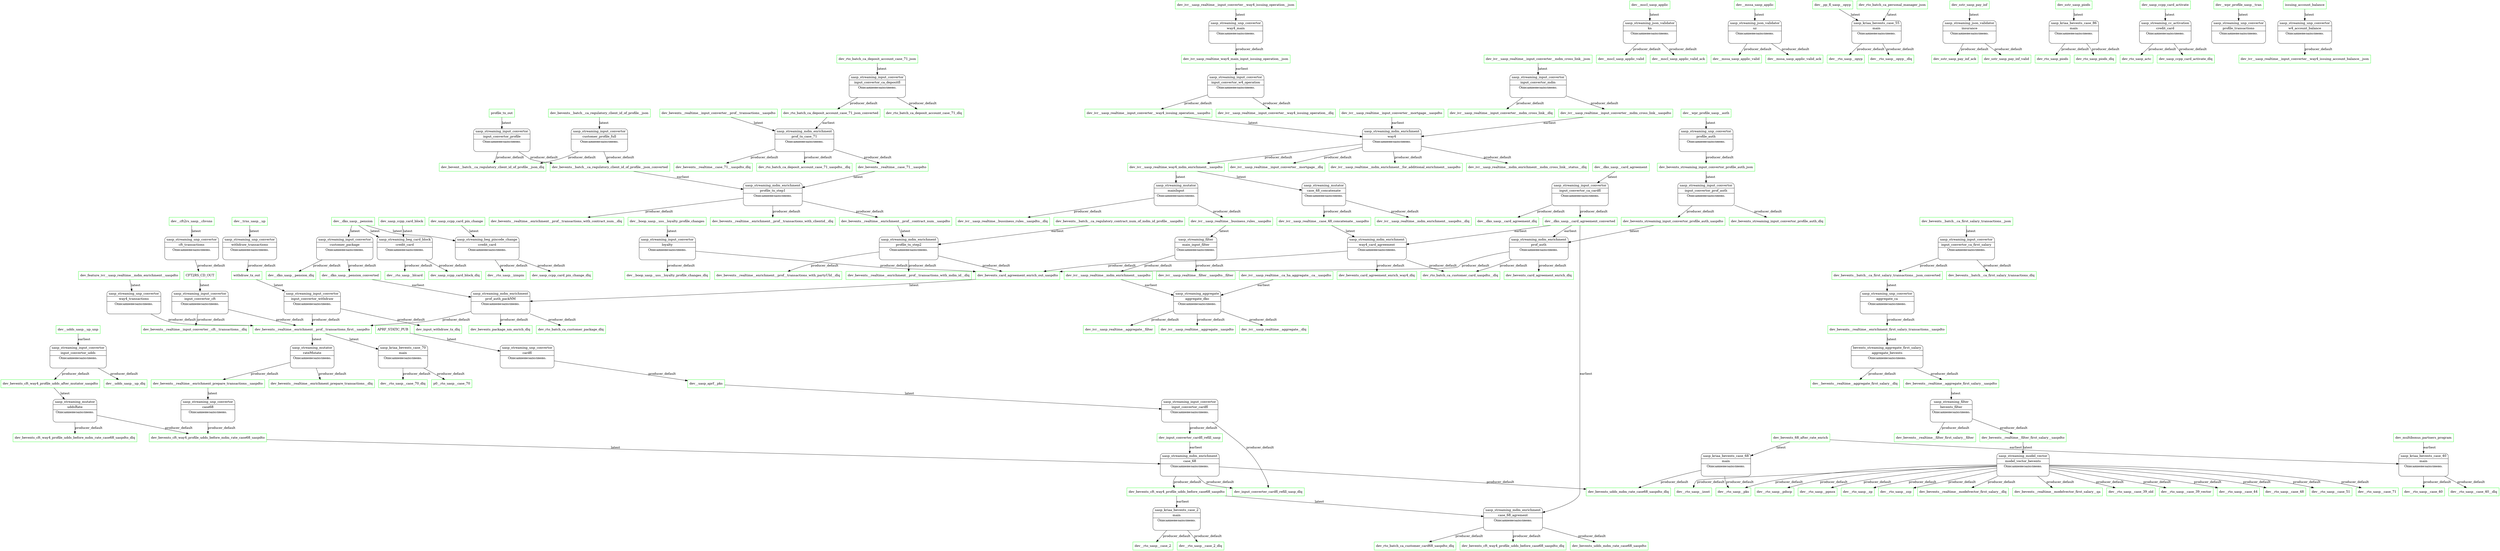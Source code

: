 @startuml
digraph dfd{
	node[shape=record]

APRF_STATIC_PUB [label="APRF_STATIC_PUB" shape=box color=Green];
uasp_streaming_unp_convertor_cardfl [label="{<f0> uasp_streaming_unp_convertor |<f1> cardfl|<f2> Описание не заполнено.\n\n\n}" shape=Mrecord];
bevents_streaming_aggregate_first_salary_aggregate_bevents [label="{<f0> bevents_streaming_aggregate_first_salary |<f1> aggregate_bevents|<f2> Описание не заполнено.\n\n\n}" shape=Mrecord];
dev__bevents__realtime__aggregate_first_salary__dlq [label="dev__bevents__realtime__aggregate_first_salary__dlq" shape=box color=Green];
dev_bevents__realtime__aggregate_first_salary__uaspdto [label="dev_bevents__realtime__aggregate_first_salary__uaspdto" shape=box color=Green];
CFT2RS_CD_OUT [label="CFT2RS_CD_OUT" shape=box color=Green];
uasp_streaming_input_convertor_input_convertor_cft [label="{<f0> uasp_streaming_input_convertor |<f1> input_convertor_cft|<f2> Описание не заполнено.\n\n\n}" shape=Mrecord];
dev_bevents_68_after_rate_enrich [label="dev_bevents_68_after_rate_enrich" shape=box color=Green];
uasp_kriaa_bevents_case_40_main [label="{<f0> uasp_kriaa_bevents_case_40 |<f1> main|<f2> Описание не заполнено.\n\n\n}" shape=Mrecord];
dev_bevents_68_after_rate_enrich [label="dev_bevents_68_after_rate_enrich" shape=box color=Green];
uasp_kriaa_bevents_case_68_main [label="{<f0> uasp_kriaa_bevents_case_68 |<f1> main|<f2> Описание не заполнено.\n\n\n}" shape=Mrecord];
dev_bevents__batch__ca_first_salary_transactions__json [label="dev_bevents__batch__ca_first_salary_transactions__json" shape=box color=Green];
uasp_streaming_input_convertor_input_convertor_ca_first_salary [label="{<f0> uasp_streaming_input_convertor |<f1> input_convertor_ca_first_salary|<f2> Описание не заполнено.\n\n\n}" shape=Mrecord];
dev_bevents__batch__ca_first_salary_transactions__json_converted [label="dev_bevents__batch__ca_first_salary_transactions__json_converted" shape=box color=Green];
uasp_streaming_unp_convertor_aggregate_ca [label="{<f0> uasp_streaming_unp_convertor |<f1> aggregate_ca|<f2> Описание не заполнено.\n\n\n}" shape=Mrecord];
dev_bevents__batch__ca_regulatory_client_id_of_profile__json [label="dev_bevents__batch__ca_regulatory_client_id_of_profile__json" shape=box color=Green];
uasp_streaming_input_convertor_customer_profile_full [label="{<f0> uasp_streaming_input_convertor |<f1> customer_profile_full|<f2> Описание не заполнено.\n\n\n}" shape=Mrecord];
dev_bevents__batch__ca_regulatory_client_id_of_profile__json_converted [label="dev_bevents__batch__ca_regulatory_client_id_of_profile__json_converted" shape=box color=Green];
uasp_streaming_mdm_enrichment_profile_tx_step1 [label="{<f0> uasp_streaming_mdm_enrichment |<f1> profile_tx_step1|<f2> Описание не заполнено.\n\n\n}" shape=Mrecord];
dev_bevents__batch__ca_regulatory_contract_num_of_mdm_id_profile__uaspdto [label="dev_bevents__batch__ca_regulatory_contract_num_of_mdm_id_profile__uaspdto" shape=box color=Green];
uasp_streaming_mdm_enrichment_profile_tx_step2 [label="{<f0> uasp_streaming_mdm_enrichment |<f1> profile_tx_step2|<f2> Описание не заполнено.\n\n\n}" shape=Mrecord];
dev_bevents_card_agreement_enrich_out_uaspdto [label="dev_bevents_card_agreement_enrich_out_uaspdto" shape=box color=Green];
uasp_streaming_mdm_enrichment_prof_auth_packNM [label="{<f0> uasp_streaming_mdm_enrichment |<f1> prof_auth_packNM|<f2> Описание не заполнено.\n\n\n}" shape=Mrecord];
dev_bevents_cft_way4_profile_udds_after_mutator_uaspdto [label="dev_bevents_cft_way4_profile_udds_after_mutator_uaspdto" shape=box color=Green];
uasp_streaming_mutator_uddsRate [label="{<f0> uasp_streaming_mutator |<f1> uddsRate|<f2> Описание не заполнено.\n\n\n}" shape=Mrecord];
dev_bevents_cft_way4_profile_udds_before_case68_uaspdto [label="dev_bevents_cft_way4_profile_udds_before_case68_uaspdto" shape=box color=Green];
uasp_kriaa_bevents_case_2_main [label="{<f0> uasp_kriaa_bevents_case_2 |<f1> main|<f2> Описание не заполнено.\n\n\n}" shape=Mrecord];
dev_bevents_cft_way4_profile_udds_before_case68_uaspdto [label="dev_bevents_cft_way4_profile_udds_before_case68_uaspdto" shape=box color=Green];
uasp_streaming_mdm_enrichment_case_68_agrement [label="{<f0> uasp_streaming_mdm_enrichment |<f1> case_68_agrement|<f2> Описание не заполнено.\n\n\n}" shape=Mrecord];
dev_bevents_cft_way4_profile_udds_before_mdm_rate_case68_uaspdto [label="dev_bevents_cft_way4_profile_udds_before_mdm_rate_case68_uaspdto" shape=box color=Green];
uasp_streaming_mdm_enrichment_case_68 [label="{<f0> uasp_streaming_mdm_enrichment |<f1> case_68|<f2> Описание не заполнено.\n\n\n}" shape=Mrecord];
dev_bevents__realtime__aggregate_first_salary__uaspdto [label="dev_bevents__realtime__aggregate_first_salary__uaspdto" shape=box color=Green];
uasp_streaming_filter_bevents_filter [label="{<f0> uasp_streaming_filter |<f1> bevents_filter|<f2> Описание не заполнено.\n\n\n}" shape=Mrecord];
dev_bevents__realtime__case_71__uaspdto [label="dev_bevents__realtime__case_71__uaspdto" shape=box color=Green];
dev_bevents__realtime__enrichment_first_salary_transactions__uaspdto [label="dev_bevents__realtime__enrichment_first_salary_transactions__uaspdto" shape=box color=Green];
dev_bevents__realtime__enrichment_prepare_transactions__uaspdto [label="dev_bevents__realtime__enrichment_prepare_transactions__uaspdto" shape=box color=Green];
uasp_streaming_unp_convertor_case68 [label="{<f0> uasp_streaming_unp_convertor |<f1> case68|<f2> Описание не заполнено.\n\n\n}" shape=Mrecord];
dev_bevents__realtime__enrichment__prof__contract_num__uaspdto [label="dev_bevents__realtime__enrichment__prof__contract_num__uaspdto" shape=box color=Green];
dev_bevents__realtime__enrichment__prof__transactions_first__uaspdto [label="dev_bevents__realtime__enrichment__prof__transactions_first__uaspdto" shape=box color=Green];
uasp_kriaa_bevents_case_70_main [label="{<f0> uasp_kriaa_bevents_case_70 |<f1> main|<f2> Описание не заполнено.\n\n\n}" shape=Mrecord];
uasp_streaming_mutator_rateMutate [label="{<f0> uasp_streaming_mutator |<f1> rateMutate|<f2> Описание не заполнено.\n\n\n}" shape=Mrecord];
dev_bevents__realtime__filter_first_salary__uaspdto [label="dev_bevents__realtime__filter_first_salary__uaspdto" shape=box color=Green];
uasp_streaming_model_vector_model_vector_bevents [label="{<f0> uasp_streaming_model_vector |<f1> model_vector_bevents|<f2> Описание не заполнено.\n\n\n}" shape=Mrecord];
dev_bevents__realtime__input_converter__prof__transactions__uaspdto [label="dev_bevents__realtime__input_converter__prof__transactions__uaspdto" shape=box color=Green];
uasp_streaming_mdm_enrichment_prof_tx_case_71 [label="{<f0> uasp_streaming_mdm_enrichment |<f1> prof_tx_case_71|<f2> Описание не заполнено.\n\n\n}" shape=Mrecord];
dev_bevents_streaming_input_convertor_profile_auth_json [label="dev_bevents_streaming_input_convertor_profile_auth_json" shape=box color=Green];
uasp_streaming_input_convertor_input_convertor_prof_auth [label="{<f0> uasp_streaming_input_convertor |<f1> input_convertor_prof_auth|<f2> Описание не заполнено.\n\n\n}" shape=Mrecord];
dev_bevents_streaming_input_convertor_profile_auth_uaspdto [label="dev_bevents_streaming_input_convertor_profile_auth_uaspdto" shape=box color=Green];
uasp_streaming_mdm_enrichment_prof_auth [label="{<f0> uasp_streaming_mdm_enrichment |<f1> prof_auth|<f2> Описание не заполнено.\n\n\n}" shape=Mrecord];
dev__boop_uasp__uss__loyalty_profile_changes [label="dev__boop_uasp__uss__loyalty_profile_changes" shape=box color=Green];
uasp_streaming_input_convertor_loyalty [label="{<f0> uasp_streaming_input_convertor |<f1> loyalty|<f2> Описание не заполнено.\n\n\n}" shape=Mrecord];
dev__cft2rs_uasp__chvsns [label="dev__cft2rs_uasp__chvsns" shape=box color=Green];
uasp_streaming_unp_convertor_cft_transactions [label="{<f0> uasp_streaming_unp_convertor |<f1> cft_transactions|<f2> Описание не заполнено.\n\n\n}" shape=Mrecord];
dev__dko_uasp__card_agreement [label="dev__dko_uasp__card_agreement" shape=box color=Green];
uasp_streaming_input_convertor_input_convertor_ca_cardfl [label="{<f0> uasp_streaming_input_convertor |<f1> input_convertor_ca_cardfl|<f2> Описание не заполнено.\n\n\n}" shape=Mrecord];
dev__dko_uasp__card_agreement_converted [label="dev__dko_uasp__card_agreement_converted" shape=box color=Green];
uasp_streaming_mdm_enrichment_way4_card_agreement [label="{<f0> uasp_streaming_mdm_enrichment |<f1> way4_card_agreement|<f2> Описание не заполнено.\n\n\n}" shape=Mrecord];
dev__dko_uasp__pension [label="dev__dko_uasp__pension" shape=box color=Green];
uasp_streaming_beg_card_block_credit_card [label="{<f0> uasp_streaming_beg_card_block |<f1> credit_card|<f2> Описание не заполнено.\n\n\n}" shape=Mrecord];
uasp_streaming_beg_pincode_change_credit_card [label="{<f0> uasp_streaming_beg_pincode_change |<f1> credit_card|<f2> Описание не заполнено.\n\n\n}" shape=Mrecord];
uasp_streaming_input_convertor_customer_package [label="{<f0> uasp_streaming_input_convertor |<f1> customer_package|<f2> Описание не заполнено.\n\n\n}" shape=Mrecord];
dev__dko_uasp__pension_converted [label="dev__dko_uasp__pension_converted" shape=box color=Green];
dev_feature_ivr__uasp_realtime__mdm_enrichment__uaspdto [label="dev_feature_ivr__uasp_realtime__mdm_enrichment__uaspdto" shape=box color=Green];
uasp_streaming_unp_convertor_way4_transactions [label="{<f0> uasp_streaming_unp_convertor |<f1> way4_transactions|<f2> Описание не заполнено.\n\n\n}" shape=Mrecord];
dev_input_converter_cardfl_refill_uasp [label="dev_input_converter_cardfl_refill_uasp" shape=box color=Green];
dev_ivr__uasp_realtime__business_rules__uaspdto [label="dev_ivr__uasp_realtime__business_rules__uaspdto" shape=box color=Green];
uasp_streaming_filter_main_input_filter [label="{<f0> uasp_streaming_filter |<f1> main_input_filter|<f2> Описание не заполнено.\n\n\n}" shape=Mrecord];
dev_ivr__uasp_realtime__ca_ha_aggregate__ca__uaspdto [label="dev_ivr__uasp_realtime__ca_ha_aggregate__ca__uaspdto" shape=box color=Green];
uasp_streaming_aggregate_aggregate_dko [label="{<f0> uasp_streaming_aggregate |<f1> aggregate_dko|<f2> Описание не заполнено.\n\n\n}" shape=Mrecord];
dev_ivr__uasp_realtime__case_48_concatenate__uaspdto [label="dev_ivr__uasp_realtime__case_48_concatenate__uaspdto" shape=box color=Green];
dev_ivr__uasp_realtime__input_converter__mdm_cross_link__json [label="dev_ivr__uasp_realtime__input_converter__mdm_cross_link__json" shape=box color=Green];
uasp_streaming_input_convertor_input_convertor_mdm [label="{<f0> uasp_streaming_input_convertor |<f1> input_convertor_mdm|<f2> Описание не заполнено.\n\n\n}" shape=Mrecord];
dev_ivr__uasp_realtime__input_converter__mdm_cross_link__uaspdto [label="dev_ivr__uasp_realtime__input_converter__mdm_cross_link__uaspdto" shape=box color=Green];
uasp_streaming_mdm_enrichment_way4 [label="{<f0> uasp_streaming_mdm_enrichment |<f1> way4|<f2> Описание не заполнено.\n\n\n}" shape=Mrecord];
dev_ivr__uasp_realtime__input_converter__mortgage__uaspdto [label="dev_ivr__uasp_realtime__input_converter__mortgage__uaspdto" shape=box color=Green];
dev_ivr__uasp_realtime__input_converter__way4_issuing_operation__json [label="dev_ivr__uasp_realtime__input_converter__way4_issuing_operation__json" shape=box color=Green];
uasp_streaming_unp_convertor_way4_main [label="{<f0> uasp_streaming_unp_convertor |<f1> way4_main|<f2> Описание не заполнено.\n\n\n}" shape=Mrecord];
dev_ivr__uasp_realtime__input_converter__way4_issuing_operation__uaspdto [label="dev_ivr__uasp_realtime__input_converter__way4_issuing_operation__uaspdto" shape=box color=Green];
dev_ivr__uasp_realtime__mdm_enrichment__uaspdto [label="dev_ivr__uasp_realtime__mdm_enrichment__uaspdto" shape=box color=Green];
dev_ivr_uasp_realtime_way4_main_input_issuing_operation__json [label="dev_ivr_uasp_realtime_way4_main_input_issuing_operation__json" shape=box color=Green];
uasp_streaming_input_convertor_input_convertor_w4_operation [label="{<f0> uasp_streaming_input_convertor |<f1> input_convertor_w4_operation|<f2> Описание не заполнено.\n\n\n}" shape=Mrecord];
dev_ivr__uasp_realtime_way4_mdm_enrichment__uaspdto [label="dev_ivr__uasp_realtime_way4_mdm_enrichment__uaspdto" shape=box color=Green];
uasp_streaming_mutator_case_48_concatenate [label="{<f0> uasp_streaming_mutator |<f1> case_48_concatenate|<f2> Описание не заполнено.\n\n\n}" shape=Mrecord];
uasp_streaming_mutator_mainInput [label="{<f0> uasp_streaming_mutator |<f1> mainInput|<f2> Описание не заполнено.\n\n\n}" shape=Mrecord];
dev__mscl_uasp_applic [label="dev__mscl_uasp_applic" shape=box color=Green];
uasp_streaming_json_validator_kn [label="{<f0> uasp_streaming_json_validator |<f1> kn|<f2> Описание не заполнено.\n\n\n}" shape=Mrecord];
dev__mssa_uasp_applic [label="dev__mssa_uasp_applic" shape=box color=Green];
uasp_streaming_json_validator_uz [label="{<f0> uasp_streaming_json_validator |<f1> uz|<f2> Описание не заполнено.\n\n\n}" shape=Mrecord];
dev_multibonus_partners_program [label="dev_multibonus_partners_program" shape=box color=Green];
dev__pp_fl_uasp__opyp [label="dev__pp_fl_uasp__opyp" shape=box color=Green];
uasp_kriaa_bevents_case_55_main [label="{<f0> uasp_kriaa_bevents_case_55 |<f1> main|<f2> Описание не заполнено.\n\n\n}" shape=Mrecord];
dev_rto_batch_ca_deposit_account_case_71_json [label="dev_rto_batch_ca_deposit_account_case_71_json" shape=box color=Green];
uasp_streaming_input_convertor_input_convertor_ca_depositfl [label="{<f0> uasp_streaming_input_convertor |<f1> input_convertor_ca_depositfl|<f2> Описание не заполнено.\n\n\n}" shape=Mrecord];
dev_rto_batch_ca_deposit_account_case_71_json_converted [label="dev_rto_batch_ca_deposit_account_case_71_json_converted" shape=box color=Green];
dev_rto_batch_ca_personal_manager_json [label="dev_rto_batch_ca_personal_manager_json" shape=box color=Green];
dev_sstr_uasp_pay_inf [label="dev_sstr_uasp_pay_inf" shape=box color=Green];
uasp_streaming_json_validator_insurance [label="{<f0> uasp_streaming_json_validator |<f1> insurance|<f2> Описание не заполнено.\n\n\n}" shape=Mrecord];
dev_sstr_uasp_piods [label="dev_sstr_uasp_piods" shape=box color=Green];
uasp_kriaa_bevents_case_86_main [label="{<f0> uasp_kriaa_bevents_case_86 |<f1> main|<f2> Описание не заполнено.\n\n\n}" shape=Mrecord];
dev__trns_uasp__up [label="dev__trns_uasp__up" shape=box color=Green];
uasp_streaming_unp_convertor_withdraw_transactions [label="{<f0> uasp_streaming_unp_convertor |<f1> withdraw_transactions|<f2> Описание не заполнено.\n\n\n}" shape=Mrecord];
dev__uasp_aprf__pks [label="dev__uasp_aprf__pks" shape=box color=Green];
uasp_streaming_input_convertor_input_convertor_cardfl [label="{<f0> uasp_streaming_input_convertor |<f1> input_convertor_cardfl|<f2> Описание не заполнено.\n\n\n}" shape=Mrecord];
dev_uasp_ccpp_card_activate [label="dev_uasp_ccpp_card_activate" shape=box color=Green];
uasp_streaming_cc_activation_credit_card [label="{<f0> uasp_streaming_cc_activation |<f1> credit_card|<f2> Описание не заполнено.\n\n\n}" shape=Mrecord];
dev_uasp_ccpp_card_block [label="dev_uasp_ccpp_card_block" shape=box color=Green];
dev_uasp_ccpp_card_pin_change [label="dev_uasp_ccpp_card_pin_change" shape=box color=Green];
dev__udds_uasp__up_unp [label="dev__udds_uasp__up_unp" shape=box color=Green];
uasp_streaming_input_convertor_input_convertor_udds [label="{<f0> uasp_streaming_input_convertor |<f1> input_convertor_udds|<f2> Описание не заполнено.\n\n\n}" shape=Mrecord];
dev__wpr_profile_uasp__auth [label="dev__wpr_profile_uasp__auth" shape=box color=Green];
uasp_streaming_unp_convertor_profile_auth [label="{<f0> uasp_streaming_unp_convertor |<f1> profile_auth|<f2> Описание не заполнено.\n\n\n}" shape=Mrecord];
dev__wpr_profile_uasp__tran [label="dev__wpr_profile_uasp__tran" shape=box color=Green];
uasp_streaming_unp_convertor_profile_transactions [label="{<f0> uasp_streaming_unp_convertor |<f1> profile_transactions|<f2> Описание не заполнено.\n\n\n}" shape=Mrecord];
issuing_account_balance [label="issuing_account_balance" shape=box color=Green];
uasp_streaming_unp_convertor_w4_account_balance [label="{<f0> uasp_streaming_unp_convertor |<f1> w4_account_balance|<f2> Описание не заполнено.\n\n\n}" shape=Mrecord];
profile_tx_out [label="profile_tx_out" shape=box color=Green];
uasp_streaming_input_convertor_input_convertor_profile [label="{<f0> uasp_streaming_input_convertor |<f1> input_convertor_profile|<f2> Описание не заполнено.\n\n\n}" shape=Mrecord];
dev__rto_uasp__case_2 [label="dev__rto_uasp__case_2" shape=box color=Green];
dev__rto_uasp__case_2_dlq [label="dev__rto_uasp__case_2_dlq" shape=box color=Green];
dev__rto_uasp__case_40 [label="dev__rto_uasp__case_40" shape=box color=Green];
dev__rto_uasp__case_40__dlq [label="dev__rto_uasp__case_40__dlq" shape=box color=Green];
dev__rto_uasp__opyp [label="dev__rto_uasp__opyp" shape=box color=Green];
dev__rto_uasp__opyp__dlq [label="dev__rto_uasp__opyp__dlq" shape=box color=Green];
dev_bevents_udds_mdm_rate_case68_uaspdto_dlq [label="dev_bevents_udds_mdm_rate_case68_uaspdto_dlq" shape=box color=Green];
dev__rto_uasp__pks [label="dev__rto_uasp__pks" shape=box color=Green];
dev__rto_uasp__case_70_dlq [label="dev__rto_uasp__case_70_dlq" shape=box color=Green];
p0__rto_uasp__case_70 [label="p0__rto_uasp__case_70" shape=box color=Green];
dev_rto_uasp_piods [label="dev_rto_uasp_piods" shape=box color=Green];
dev_rto_uasp_piods_dlq [label="dev_rto_uasp_piods_dlq" shape=box color=Green];
dev_ivr__uasp_realtime__aggregate__dlq [label="dev_ivr__uasp_realtime__aggregate__dlq" shape=box color=Green];
dev_ivr__uasp_realtime__aggregate__filter [label="dev_ivr__uasp_realtime__aggregate__filter" shape=box color=Green];
dev_ivr__uasp_realtime__aggregate__uaspdto [label="dev_ivr__uasp_realtime__aggregate__uaspdto" shape=box color=Green];
dev__rto_uasp__blcard [label="dev__rto_uasp__blcard" shape=box color=Green];
dev_uasp_ccpp_card_block_dlq [label="dev_uasp_ccpp_card_block_dlq" shape=box color=Green];
dev__rto_uasp__izmpin [label="dev__rto_uasp__izmpin" shape=box color=Green];
dev_uasp_ccpp_card_pin_change_dlq [label="dev_uasp_ccpp_card_pin_change_dlq" shape=box color=Green];
dev_rto_uasp_actc [label="dev_rto_uasp_actc" shape=box color=Green];
dev_uasp_ccpp_card_activate_dlq [label="dev_uasp_ccpp_card_activate_dlq" shape=box color=Green];
dev_bevents__realtime__filter_first_salary__filter [label="dev_bevents__realtime__filter_first_salary__filter" shape=box color=Green];
dev_bevents__realtime__filter_first_salary__uaspdto [label="dev_bevents__realtime__filter_first_salary__uaspdto" shape=box color=Green];
dev_ivr__uasp_realtime__filter__uaspdto__filter [label="dev_ivr__uasp_realtime__filter__uaspdto__filter" shape=box color=Green];
dev_ivr__uasp_realtime__mdm_enrichment__uaspdto [label="dev_ivr__uasp_realtime__mdm_enrichment__uaspdto" shape=box color=Green];
dev__dko_uasp__pension_converted [label="dev__dko_uasp__pension_converted" shape=box color=Green];
dev__dko_uasp__pension_dlq [label="dev__dko_uasp__pension_dlq" shape=box color=Green];
dev_bevent__batch__ca_regulatory_client_id_of_profile__json_dlq [label="dev_bevent__batch__ca_regulatory_client_id_of_profile__json_dlq" shape=box color=Green];
dev_bevents__batch__ca_regulatory_client_id_of_profile__json_converted [label="dev_bevents__batch__ca_regulatory_client_id_of_profile__json_converted" shape=box color=Green];
dev__dko_uasp__card_agreement_converted [label="dev__dko_uasp__card_agreement_converted" shape=box color=Green];
dev__dko_uasp__card_agreement_dlq [label="dev__dko_uasp__card_agreement_dlq" shape=box color=Green];
dev_rto_batch_ca_deposit_account_case_71_dlq [label="dev_rto_batch_ca_deposit_account_case_71_dlq" shape=box color=Green];
dev_rto_batch_ca_deposit_account_case_71_json_converted [label="dev_rto_batch_ca_deposit_account_case_71_json_converted" shape=box color=Green];
dev_bevents__batch__ca_first_salary_transactions_dlq [label="dev_bevents__batch__ca_first_salary_transactions_dlq" shape=box color=Green];
dev_bevents__batch__ca_first_salary_transactions__json_converted [label="dev_bevents__batch__ca_first_salary_transactions__json_converted" shape=box color=Green];
dev_input_converter_cardfl_refill_uasp [label="dev_input_converter_cardfl_refill_uasp" shape=box color=Green];
dev_input_converter_cardfl_refill_uasp_dlq [label="dev_input_converter_cardfl_refill_uasp_dlq" shape=box color=Green];
dev_bevents__realtime__enrichment__prof__transactions_first__uaspdto [label="dev_bevents__realtime__enrichment__prof__transactions_first__uaspdto" shape=box color=Green];
dev_bevents__realtime__input_converter__cft__transactions__dlq [label="dev_bevents__realtime__input_converter__cft__transactions__dlq" shape=box color=Green];
dev_ivr__uasp_realtime__input_converter__mdm_cross_link__dlq [label="dev_ivr__uasp_realtime__input_converter__mdm_cross_link__dlq" shape=box color=Green];
dev_ivr__uasp_realtime__input_converter__mdm_cross_link__uaspdto [label="dev_ivr__uasp_realtime__input_converter__mdm_cross_link__uaspdto" shape=box color=Green];
dev_bevents_streaming_input_convertor_profile_auth_dlq [label="dev_bevents_streaming_input_convertor_profile_auth_dlq" shape=box color=Green];
dev_bevents_streaming_input_convertor_profile_auth_uaspdto [label="dev_bevents_streaming_input_convertor_profile_auth_uaspdto" shape=box color=Green];
dev_bevents_cft_way4_profile_udds_after_mutator_uaspdto [label="dev_bevents_cft_way4_profile_udds_after_mutator_uaspdto" shape=box color=Green];
dev__udds_uasp__up_dlq [label="dev__udds_uasp__up_dlq" shape=box color=Green];
dev_ivr__uasp_realtime__input_converter__way4_issuing_operation__dlq [label="dev_ivr__uasp_realtime__input_converter__way4_issuing_operation__dlq" shape=box color=Green];
dev_ivr__uasp_realtime__input_converter__way4_issuing_operation__uaspdto [label="dev_ivr__uasp_realtime__input_converter__way4_issuing_operation__uaspdto" shape=box color=Green];
uasp_streaming_input_convertor_input_convertor_withdraw [label="{<f0> uasp_streaming_input_convertor |<f1> input_convertor_withdraw|<f2> Описание не заполнено.\n\n\n}" shape=Mrecord];
dev_input_withdraw_tx_dlq [label="dev_input_withdraw_tx_dlq" shape=box color=Green];
dev_bevents_card_agreement_enrich_out_uaspdto [label="dev_bevents_card_agreement_enrich_out_uaspdto" shape=box color=Green];
dev__boop_uasp__uss__loyalty_profile_changes_dlq [label="dev__boop_uasp__uss__loyalty_profile_changes_dlq" shape=box color=Green];
dev_sstr_uasp_pay_inf_ack [label="dev_sstr_uasp_pay_inf_ack" shape=box color=Green];
dev_sstr_uasp_pay_inf_valid [label="dev_sstr_uasp_pay_inf_valid" shape=box color=Green];
dev__mscl_uasp_applic_valid [label="dev__mscl_uasp_applic_valid" shape=box color=Green];
dev__mscl_uasp_applic_valid_ack [label="dev__mscl_uasp_applic_valid_ack" shape=box color=Green];
dev__mssa_uasp_applic_valid [label="dev__mssa_uasp_applic_valid" shape=box color=Green];
dev__mssa_uasp_applic_valid_ack [label="dev__mssa_uasp_applic_valid_ack" shape=box color=Green];
dev_bevents_cft_way4_profile_udds_before_case68_uaspdto [label="dev_bevents_cft_way4_profile_udds_before_case68_uaspdto" shape=box color=Green];
dev_bevents_cft_way4_profile_udds_before_case68_uaspdto_dlq [label="dev_bevents_cft_way4_profile_udds_before_case68_uaspdto_dlq" shape=box color=Green];
dev_bevents_udds_mdm_rate_case68_uaspdto [label="dev_bevents_udds_mdm_rate_case68_uaspdto" shape=box color=Green];
dev_rto_batch_ca_customer_card68_uaspdto_dlq [label="dev_rto_batch_ca_customer_card68_uaspdto_dlq" shape=box color=Green];
dev_bevents_card_agreement_enrich_dlq [label="dev_bevents_card_agreement_enrich_dlq" shape=box color=Green];
dev_rto_batch_ca_customer_card_uaspdto__dlq [label="dev_rto_batch_ca_customer_card_uaspdto__dlq" shape=box color=Green];
dev_bevents_package_nm_enrich_dlq [label="dev_bevents_package_nm_enrich_dlq" shape=box color=Green];
dev_rto_batch_ca_customer_package_dlq [label="dev_rto_batch_ca_customer_package_dlq" shape=box color=Green];
dev_bevents__realtime__enrichment__prof__contract_num__uaspdto [label="dev_bevents__realtime__enrichment__prof__contract_num__uaspdto" shape=box color=Green];
dev_bevents__realtime__enrichment__prof__transactions_with_clientid__dlq [label="dev_bevents__realtime__enrichment__prof__transactions_with_clientid__dlq" shape=box color=Green];
dev_bevents__realtime__enrichment__prof__transactions_with_contract_num__dlq [label="dev_bevents__realtime__enrichment__prof__transactions_with_contract_num__dlq" shape=box color=Green];
dev_bevents__realtime__enrichment__prof__transactions_with_mdm_id__dlq [label="dev_bevents__realtime__enrichment__prof__transactions_with_mdm_id__dlq" shape=box color=Green];
dev_bevents__realtime__enrichment__prof__transactions_with_partyUId__dlq [label="dev_bevents__realtime__enrichment__prof__transactions_with_partyUId__dlq" shape=box color=Green];
dev_bevents__realtime__case_71__uaspdto [label="dev_bevents__realtime__case_71__uaspdto" shape=box color=Green];
dev_bevents__realtime__case_71__uaspdto_dlq [label="dev_bevents__realtime__case_71__uaspdto_dlq" shape=box color=Green];
dev_rto_batch_ca_deposit_account_case_71_uaspdto__dlq [label="dev_rto_batch_ca_deposit_account_case_71_uaspdto__dlq" shape=box color=Green];
dev_ivr__uasp_realtime__input_converter__mortgage__dlq [label="dev_ivr__uasp_realtime__input_converter__mortgage__dlq" shape=box color=Green];
dev_ivr__uasp_realtime__mdm_enrichment__for_additional_enrichment__uaspdto [label="dev_ivr__uasp_realtime__mdm_enrichment__for_additional_enrichment__uaspdto" shape=box color=Green];
dev_ivr__uasp_realtime__mdm_enrichment__mdm_cross_link__status__dlq [label="dev_ivr__uasp_realtime__mdm_enrichment__mdm_cross_link__status__dlq" shape=box color=Green];
dev_ivr__uasp_realtime_way4_mdm_enrichment__uaspdto [label="dev_ivr__uasp_realtime_way4_mdm_enrichment__uaspdto" shape=box color=Green];
dev_bevents_card_agreement_enrich_way4_dlq [label="dev_bevents_card_agreement_enrich_way4_dlq" shape=box color=Green];
dev_bevents__realtime__modelvector_first_salary__dlq [label="dev_bevents__realtime__modelvector_first_salary__dlq" shape=box color=Green];
dev_bevents__realtime__modelvector_first_salary__qa [label="dev_bevents__realtime__modelvector_first_salary__qa" shape=box color=Green];
dev__rto_uasp__case_39_old [label="dev__rto_uasp__case_39_old" shape=box color=Green];
dev__rto_uasp__case_39_vector [label="dev__rto_uasp__case_39_vector" shape=box color=Green];
dev__rto_uasp__case_44 [label="dev__rto_uasp__case_44" shape=box color=Green];
dev__rto_uasp__case_48 [label="dev__rto_uasp__case_48" shape=box color=Green];
dev__rto_uasp__case_51 [label="dev__rto_uasp__case_51" shape=box color=Green];
dev__rto_uasp__case_71 [label="dev__rto_uasp__case_71" shape=box color=Green];
dev__rto_uasp__izost [label="dev__rto_uasp__izost" shape=box color=Green];
dev__rto_uasp__pdscp [label="dev__rto_uasp__pdscp" shape=box color=Green];
dev__rto_uasp__ppnsx [label="dev__rto_uasp__ppnsx" shape=box color=Green];
dev__rto_uasp__zp [label="dev__rto_uasp__zp" shape=box color=Green];
dev__rto_uasp__zzp [label="dev__rto_uasp__zzp" shape=box color=Green];
dev_ivr__uasp_realtime__case_48_concatenate__uaspdto [label="dev_ivr__uasp_realtime__case_48_concatenate__uaspdto" shape=box color=Green];
dev_ivr__uasp_realtime__mdm_enrichment__uaspdto__dlq [label="dev_ivr__uasp_realtime__mdm_enrichment__uaspdto__dlq" shape=box color=Green];
dev_ivr__uasp_realtime__business_rules__uaspdto [label="dev_ivr__uasp_realtime__business_rules__uaspdto" shape=box color=Green];
dev_ivr__uasp_realtime__bussiness_rules__uaspdto__dlq [label="dev_ivr__uasp_realtime__bussiness_rules__uaspdto__dlq" shape=box color=Green];
dev_bevents__realtime__enrichment_prepare_transactions__dlq [label="dev_bevents__realtime__enrichment_prepare_transactions__dlq" shape=box color=Green];
dev_bevents__realtime__enrichment_prepare_transactions__uaspdto [label="dev_bevents__realtime__enrichment_prepare_transactions__uaspdto" shape=box color=Green];
dev_bevents_cft_way4_profile_udds_before_mdm_rate_case68_uaspdto [label="dev_bevents_cft_way4_profile_udds_before_mdm_rate_case68_uaspdto" shape=box color=Green];
dev_bevents_cft_way4_profile_udds_before_mdm_rate_case68_uaspdto_dlq [label="dev_bevents_cft_way4_profile_udds_before_mdm_rate_case68_uaspdto_dlq" shape=box color=Green];
dev_bevents__realtime__enrichment_first_salary_transactions__uaspdto [label="dev_bevents__realtime__enrichment_first_salary_transactions__uaspdto" shape=box color=Green];
dev__uasp_aprf__pks [label="dev__uasp_aprf__pks" shape=box color=Green];
CFT2RS_CD_OUT [label="CFT2RS_CD_OUT" shape=box color=Green];
dev_bevents_streaming_input_convertor_profile_auth_json [label="dev_bevents_streaming_input_convertor_profile_auth_json" shape=box color=Green];
dev_ivr__uasp_realtime__input_converter__way4_issuing_account_balance__json [label="dev_ivr__uasp_realtime__input_converter__way4_issuing_account_balance__json" shape=box color=Green];
dev_ivr_uasp_realtime_way4_main_input_issuing_operation__json [label="dev_ivr_uasp_realtime_way4_main_input_issuing_operation__json" shape=box color=Green];
withdraw_tx_out [label="withdraw_tx_out" shape=box color=Green];
withdraw_tx_out [label="withdraw_tx_out" shape=box color=Green];
APRF_STATIC_PUB -> uasp_streaming_unp_convertor_cardfl[label="latest"]
bevents_streaming_aggregate_first_salary_aggregate_bevents -> dev__bevents__realtime__aggregate_first_salary__dlq[label="producer_default"]
bevents_streaming_aggregate_first_salary_aggregate_bevents -> dev_bevents__realtime__aggregate_first_salary__uaspdto[label="producer_default"]
CFT2RS_CD_OUT -> uasp_streaming_input_convertor_input_convertor_cft[label="latest"]
dev_bevents_68_after_rate_enrich -> uasp_kriaa_bevents_case_40_main[label="earliest"]
dev_bevents_68_after_rate_enrich -> uasp_kriaa_bevents_case_68_main[label="latest"]
dev_bevents__batch__ca_first_salary_transactions__json -> uasp_streaming_input_convertor_input_convertor_ca_first_salary[label="latest"]
dev_bevents__batch__ca_first_salary_transactions__json_converted -> uasp_streaming_unp_convertor_aggregate_ca[label="latest"]
dev_bevents__batch__ca_regulatory_client_id_of_profile__json -> uasp_streaming_input_convertor_customer_profile_full[label="latest"]
dev_bevents__batch__ca_regulatory_client_id_of_profile__json_converted -> uasp_streaming_mdm_enrichment_profile_tx_step1[label="earliest"]
dev_bevents__batch__ca_regulatory_contract_num_of_mdm_id_profile__uaspdto -> uasp_streaming_mdm_enrichment_profile_tx_step2[label="earliest"]
dev_bevents_card_agreement_enrich_out_uaspdto -> uasp_streaming_mdm_enrichment_prof_auth_packNM[label="latest"]
dev_bevents_cft_way4_profile_udds_after_mutator_uaspdto -> uasp_streaming_mutator_uddsRate[label="latest"]
dev_bevents_cft_way4_profile_udds_before_case68_uaspdto -> uasp_kriaa_bevents_case_2_main[label="earliest"]
dev_bevents_cft_way4_profile_udds_before_case68_uaspdto -> uasp_streaming_mdm_enrichment_case_68_agrement[label="latest"]
dev_bevents_cft_way4_profile_udds_before_mdm_rate_case68_uaspdto -> uasp_streaming_mdm_enrichment_case_68[label="latest"]
dev_bevents__realtime__aggregate_first_salary__uaspdto -> uasp_streaming_filter_bevents_filter[label="latest"]
dev_bevents__realtime__case_71__uaspdto -> uasp_streaming_mdm_enrichment_profile_tx_step1[label="latest"]
dev_bevents__realtime__enrichment_first_salary_transactions__uaspdto -> bevents_streaming_aggregate_first_salary_aggregate_bevents[label="latest"]
dev_bevents__realtime__enrichment_prepare_transactions__uaspdto -> uasp_streaming_unp_convertor_case68[label="latest"]
dev_bevents__realtime__enrichment__prof__contract_num__uaspdto -> uasp_streaming_mdm_enrichment_profile_tx_step2[label="latest"]
dev_bevents__realtime__enrichment__prof__transactions_first__uaspdto -> uasp_kriaa_bevents_case_70_main[label="latest"]
dev_bevents__realtime__enrichment__prof__transactions_first__uaspdto -> uasp_streaming_mutator_rateMutate[label="latest"]
dev_bevents__realtime__filter_first_salary__uaspdto -> uasp_streaming_model_vector_model_vector_bevents[label="latest"]
dev_bevents__realtime__input_converter__prof__transactions__uaspdto -> uasp_streaming_mdm_enrichment_prof_tx_case_71[label="latest"]
dev_bevents_streaming_input_convertor_profile_auth_json -> uasp_streaming_input_convertor_input_convertor_prof_auth[label="latest"]
dev_bevents_streaming_input_convertor_profile_auth_uaspdto -> uasp_streaming_mdm_enrichment_prof_auth[label="latest"]
dev__boop_uasp__uss__loyalty_profile_changes -> uasp_streaming_input_convertor_loyalty[label="latest"]
dev__cft2rs_uasp__chvsns -> uasp_streaming_unp_convertor_cft_transactions[label="latest"]
dev__dko_uasp__card_agreement -> uasp_streaming_input_convertor_input_convertor_ca_cardfl[label="latest"]
dev__dko_uasp__card_agreement_converted -> uasp_streaming_mdm_enrichment_case_68_agrement[label="earliest"]
dev__dko_uasp__card_agreement_converted -> uasp_streaming_mdm_enrichment_prof_auth[label="earliest"]
dev__dko_uasp__card_agreement_converted -> uasp_streaming_mdm_enrichment_way4_card_agreement[label="earliest"]
dev__dko_uasp__pension -> uasp_streaming_beg_card_block_credit_card[label="latest"]
dev__dko_uasp__pension -> uasp_streaming_beg_pincode_change_credit_card[label="latest"]
dev__dko_uasp__pension -> uasp_streaming_input_convertor_customer_package[label="latest"]
dev__dko_uasp__pension_converted -> uasp_streaming_mdm_enrichment_prof_auth_packNM[label="earliest"]
dev_feature_ivr__uasp_realtime__mdm_enrichment__uaspdto -> uasp_streaming_unp_convertor_way4_transactions[label="latest"]
dev_input_converter_cardfl_refill_uasp -> uasp_streaming_mdm_enrichment_case_68[label="earliest"]
dev_ivr__uasp_realtime__business_rules__uaspdto -> uasp_streaming_filter_main_input_filter[label="latest"]
dev_ivr__uasp_realtime__ca_ha_aggregate__ca__uaspdto -> uasp_streaming_aggregate_aggregate_dko[label="earliest"]
dev_ivr__uasp_realtime__case_48_concatenate__uaspdto -> uasp_streaming_mdm_enrichment_way4_card_agreement[label="latest"]
dev_ivr__uasp_realtime__input_converter__mdm_cross_link__json -> uasp_streaming_input_convertor_input_convertor_mdm[label="latest"]
dev_ivr__uasp_realtime__input_converter__mdm_cross_link__uaspdto -> uasp_streaming_mdm_enrichment_way4[label="earliest"]
dev_ivr__uasp_realtime__input_converter__mortgage__uaspdto -> uasp_streaming_mdm_enrichment_way4[label="earliest"]
dev_ivr__uasp_realtime__input_converter__way4_issuing_operation__json -> uasp_streaming_unp_convertor_way4_main[label="latest"]
dev_ivr__uasp_realtime__input_converter__way4_issuing_operation__uaspdto -> uasp_streaming_mdm_enrichment_way4[label="latest"]
dev_ivr__uasp_realtime__mdm_enrichment__uaspdto -> uasp_streaming_aggregate_aggregate_dko[label="earliest"]
dev_ivr_uasp_realtime_way4_main_input_issuing_operation__json -> uasp_streaming_input_convertor_input_convertor_w4_operation[label="earliest"]
dev_ivr__uasp_realtime_way4_mdm_enrichment__uaspdto -> uasp_streaming_mutator_case_48_concatenate[label="latest"]
dev_ivr__uasp_realtime_way4_mdm_enrichment__uaspdto -> uasp_streaming_mutator_mainInput[label="latest"]
dev__mscl_uasp_applic -> uasp_streaming_json_validator_kn[label="latest"]
dev__mssa_uasp_applic -> uasp_streaming_json_validator_uz[label="latest"]
dev_multibonus_partners_program -> uasp_kriaa_bevents_case_40_main[label="earliest"]
dev__pp_fl_uasp__opyp -> uasp_kriaa_bevents_case_55_main[label="latest"]
dev_rto_batch_ca_deposit_account_case_71_json -> uasp_streaming_input_convertor_input_convertor_ca_depositfl[label="latest"]
dev_rto_batch_ca_deposit_account_case_71_json_converted -> uasp_streaming_mdm_enrichment_prof_tx_case_71[label="earliest"]
dev_rto_batch_ca_personal_manager_json -> uasp_kriaa_bevents_case_55_main[label="latest"]
dev_sstr_uasp_pay_inf -> uasp_streaming_json_validator_insurance[label="latest"]
dev_sstr_uasp_piods -> uasp_kriaa_bevents_case_86_main[label="latest"]
dev__trns_uasp__up -> uasp_streaming_unp_convertor_withdraw_transactions[label="latest"]
dev__uasp_aprf__pks -> uasp_streaming_input_convertor_input_convertor_cardfl[label="latest"]
dev_uasp_ccpp_card_activate -> uasp_streaming_cc_activation_credit_card[label="latest"]
dev_uasp_ccpp_card_block -> uasp_streaming_beg_card_block_credit_card[label="latest"]
dev_uasp_ccpp_card_pin_change -> uasp_streaming_beg_pincode_change_credit_card[label="latest"]
dev__udds_uasp__up_unp -> uasp_streaming_input_convertor_input_convertor_udds[label="earliest"]
dev__wpr_profile_uasp__auth -> uasp_streaming_unp_convertor_profile_auth[label="latest"]
dev__wpr_profile_uasp__tran -> uasp_streaming_unp_convertor_profile_transactions[label="latest"]
issuing_account_balance -> uasp_streaming_unp_convertor_w4_account_balance[label="latest"]
profile_tx_out -> uasp_streaming_input_convertor_input_convertor_profile[label="latest"]
uasp_kriaa_bevents_case_2_main -> dev__rto_uasp__case_2[label="producer_default"]
uasp_kriaa_bevents_case_2_main -> dev__rto_uasp__case_2_dlq[label="producer_default"]
uasp_kriaa_bevents_case_40_main -> dev__rto_uasp__case_40[label="producer_default"]
uasp_kriaa_bevents_case_40_main -> dev__rto_uasp__case_40__dlq[label="producer_default"]
uasp_kriaa_bevents_case_55_main -> dev__rto_uasp__opyp[label="producer_default"]
uasp_kriaa_bevents_case_55_main -> dev__rto_uasp__opyp__dlq[label="producer_default"]
uasp_kriaa_bevents_case_68_main -> dev_bevents_udds_mdm_rate_case68_uaspdto_dlq[label="producer_default"]
uasp_kriaa_bevents_case_68_main -> dev__rto_uasp__pks[label="producer_default"]
uasp_kriaa_bevents_case_70_main -> dev__rto_uasp__case_70_dlq[label="producer_default"]
uasp_kriaa_bevents_case_70_main -> p0__rto_uasp__case_70[label="producer_default"]
uasp_kriaa_bevents_case_86_main -> dev_rto_uasp_piods[label="producer_default"]
uasp_kriaa_bevents_case_86_main -> dev_rto_uasp_piods_dlq[label="producer_default"]
uasp_streaming_aggregate_aggregate_dko -> dev_ivr__uasp_realtime__aggregate__dlq[label="producer_default"]
uasp_streaming_aggregate_aggregate_dko -> dev_ivr__uasp_realtime__aggregate__filter[label="producer_default"]
uasp_streaming_aggregate_aggregate_dko -> dev_ivr__uasp_realtime__aggregate__uaspdto[label="producer_default"]
uasp_streaming_beg_card_block_credit_card -> dev__rto_uasp__blcard[label="producer_default"]
uasp_streaming_beg_card_block_credit_card -> dev_uasp_ccpp_card_block_dlq[label="producer_default"]
uasp_streaming_beg_pincode_change_credit_card -> dev__rto_uasp__izmpin[label="producer_default"]
uasp_streaming_beg_pincode_change_credit_card -> dev_uasp_ccpp_card_pin_change_dlq[label="producer_default"]
uasp_streaming_cc_activation_credit_card -> dev_rto_uasp_actc[label="producer_default"]
uasp_streaming_cc_activation_credit_card -> dev_uasp_ccpp_card_activate_dlq[label="producer_default"]
uasp_streaming_filter_bevents_filter -> dev_bevents__realtime__filter_first_salary__filter[label="producer_default"]
uasp_streaming_filter_bevents_filter -> dev_bevents__realtime__filter_first_salary__uaspdto[label="producer_default"]
uasp_streaming_filter_main_input_filter -> dev_ivr__uasp_realtime__filter__uaspdto__filter[label="producer_default"]
uasp_streaming_filter_main_input_filter -> dev_ivr__uasp_realtime__mdm_enrichment__uaspdto[label="producer_default"]
uasp_streaming_input_convertor_customer_package -> dev__dko_uasp__pension_converted[label="producer_default"]
uasp_streaming_input_convertor_customer_package -> dev__dko_uasp__pension_dlq[label="producer_default"]
uasp_streaming_input_convertor_customer_profile_full -> dev_bevent__batch__ca_regulatory_client_id_of_profile__json_dlq[label="producer_default"]
uasp_streaming_input_convertor_customer_profile_full -> dev_bevents__batch__ca_regulatory_client_id_of_profile__json_converted[label="producer_default"]
uasp_streaming_input_convertor_input_convertor_ca_cardfl -> dev__dko_uasp__card_agreement_converted[label="producer_default"]
uasp_streaming_input_convertor_input_convertor_ca_cardfl -> dev__dko_uasp__card_agreement_dlq[label="producer_default"]
uasp_streaming_input_convertor_input_convertor_ca_depositfl -> dev_rto_batch_ca_deposit_account_case_71_dlq[label="producer_default"]
uasp_streaming_input_convertor_input_convertor_ca_depositfl -> dev_rto_batch_ca_deposit_account_case_71_json_converted[label="producer_default"]
uasp_streaming_input_convertor_input_convertor_ca_first_salary -> dev_bevents__batch__ca_first_salary_transactions_dlq[label="producer_default"]
uasp_streaming_input_convertor_input_convertor_ca_first_salary -> dev_bevents__batch__ca_first_salary_transactions__json_converted[label="producer_default"]
uasp_streaming_input_convertor_input_convertor_cardfl -> dev_input_converter_cardfl_refill_uasp[label="producer_default"]
uasp_streaming_input_convertor_input_convertor_cardfl -> dev_input_converter_cardfl_refill_uasp_dlq[label="producer_default"]
uasp_streaming_input_convertor_input_convertor_cft -> dev_bevents__realtime__enrichment__prof__transactions_first__uaspdto[label="producer_default"]
uasp_streaming_input_convertor_input_convertor_cft -> dev_bevents__realtime__input_converter__cft__transactions__dlq[label="producer_default"]
uasp_streaming_input_convertor_input_convertor_mdm -> dev_ivr__uasp_realtime__input_converter__mdm_cross_link__dlq[label="producer_default"]
uasp_streaming_input_convertor_input_convertor_mdm -> dev_ivr__uasp_realtime__input_converter__mdm_cross_link__uaspdto[label="producer_default"]
uasp_streaming_input_convertor_input_convertor_prof_auth -> dev_bevents_streaming_input_convertor_profile_auth_dlq[label="producer_default"]
uasp_streaming_input_convertor_input_convertor_prof_auth -> dev_bevents_streaming_input_convertor_profile_auth_uaspdto[label="producer_default"]
uasp_streaming_input_convertor_input_convertor_profile -> dev_bevent__batch__ca_regulatory_client_id_of_profile__json_dlq[label="producer_default"]
uasp_streaming_input_convertor_input_convertor_profile -> dev_bevents__batch__ca_regulatory_client_id_of_profile__json_converted[label="producer_default"]
uasp_streaming_input_convertor_input_convertor_udds -> dev_bevents_cft_way4_profile_udds_after_mutator_uaspdto[label="producer_default"]
uasp_streaming_input_convertor_input_convertor_udds -> dev__udds_uasp__up_dlq[label="producer_default"]
uasp_streaming_input_convertor_input_convertor_w4_operation -> dev_ivr__uasp_realtime__input_converter__way4_issuing_operation__dlq[label="producer_default"]
uasp_streaming_input_convertor_input_convertor_w4_operation -> dev_ivr__uasp_realtime__input_converter__way4_issuing_operation__uaspdto[label="producer_default"]
uasp_streaming_input_convertor_input_convertor_withdraw -> dev_bevents__realtime__enrichment__prof__transactions_first__uaspdto[label="producer_default"]
uasp_streaming_input_convertor_input_convertor_withdraw -> dev_input_withdraw_tx_dlq[label="producer_default"]
uasp_streaming_input_convertor_loyalty -> dev_bevents_card_agreement_enrich_out_uaspdto[label="producer_default"]
uasp_streaming_input_convertor_loyalty -> dev__boop_uasp__uss__loyalty_profile_changes_dlq[label="producer_default"]
uasp_streaming_json_validator_insurance -> dev_sstr_uasp_pay_inf_ack[label="producer_default"]
uasp_streaming_json_validator_insurance -> dev_sstr_uasp_pay_inf_valid[label="producer_default"]
uasp_streaming_json_validator_kn -> dev__mscl_uasp_applic_valid[label="producer_default"]
uasp_streaming_json_validator_kn -> dev__mscl_uasp_applic_valid_ack[label="producer_default"]
uasp_streaming_json_validator_uz -> dev__mssa_uasp_applic_valid[label="producer_default"]
uasp_streaming_json_validator_uz -> dev__mssa_uasp_applic_valid_ack[label="producer_default"]
uasp_streaming_mdm_enrichment_case_68 -> dev_bevents_cft_way4_profile_udds_before_case68_uaspdto[label="producer_default"]
uasp_streaming_mdm_enrichment_case_68 -> dev_bevents_udds_mdm_rate_case68_uaspdto_dlq[label="producer_default"]
uasp_streaming_mdm_enrichment_case_68 -> dev_input_converter_cardfl_refill_uasp_dlq[label="producer_default"]
uasp_streaming_mdm_enrichment_case_68_agrement -> dev_bevents_cft_way4_profile_udds_before_case68_uaspdto_dlq[label="producer_default"]
uasp_streaming_mdm_enrichment_case_68_agrement -> dev_bevents_udds_mdm_rate_case68_uaspdto[label="producer_default"]
uasp_streaming_mdm_enrichment_case_68_agrement -> dev_rto_batch_ca_customer_card68_uaspdto_dlq[label="producer_default"]
uasp_streaming_mdm_enrichment_prof_auth -> dev_bevents_card_agreement_enrich_dlq[label="producer_default"]
uasp_streaming_mdm_enrichment_prof_auth -> dev_bevents_card_agreement_enrich_out_uaspdto[label="producer_default"]
uasp_streaming_mdm_enrichment_prof_auth -> dev_rto_batch_ca_customer_card_uaspdto__dlq[label="producer_default"]
uasp_streaming_mdm_enrichment_prof_auth_packNM -> dev_bevents_package_nm_enrich_dlq[label="producer_default"]
uasp_streaming_mdm_enrichment_prof_auth_packNM -> dev_bevents__realtime__enrichment__prof__transactions_first__uaspdto[label="producer_default"]
uasp_streaming_mdm_enrichment_prof_auth_packNM -> dev_rto_batch_ca_customer_package_dlq[label="producer_default"]
uasp_streaming_mdm_enrichment_profile_tx_step1 -> dev_bevents__realtime__enrichment__prof__contract_num__uaspdto[label="producer_default"]
uasp_streaming_mdm_enrichment_profile_tx_step1 -> dev_bevents__realtime__enrichment__prof__transactions_with_clientid__dlq[label="producer_default"]
uasp_streaming_mdm_enrichment_profile_tx_step1 -> dev_bevents__realtime__enrichment__prof__transactions_with_contract_num__dlq[label="producer_default"]
uasp_streaming_mdm_enrichment_profile_tx_step2 -> dev_bevents_card_agreement_enrich_out_uaspdto[label="producer_default"]
uasp_streaming_mdm_enrichment_profile_tx_step2 -> dev_bevents__realtime__enrichment__prof__transactions_with_mdm_id__dlq[label="producer_default"]
uasp_streaming_mdm_enrichment_profile_tx_step2 -> dev_bevents__realtime__enrichment__prof__transactions_with_partyUId__dlq[label="producer_default"]
uasp_streaming_mdm_enrichment_prof_tx_case_71 -> dev_bevents__realtime__case_71__uaspdto[label="producer_default"]
uasp_streaming_mdm_enrichment_prof_tx_case_71 -> dev_bevents__realtime__case_71__uaspdto_dlq[label="producer_default"]
uasp_streaming_mdm_enrichment_prof_tx_case_71 -> dev_rto_batch_ca_deposit_account_case_71_uaspdto__dlq[label="producer_default"]
uasp_streaming_mdm_enrichment_way4 -> dev_ivr__uasp_realtime__input_converter__mortgage__dlq[label="producer_default"]
uasp_streaming_mdm_enrichment_way4 -> dev_ivr__uasp_realtime__mdm_enrichment__for_additional_enrichment__uaspdto[label="producer_default"]
uasp_streaming_mdm_enrichment_way4 -> dev_ivr__uasp_realtime__mdm_enrichment__mdm_cross_link__status__dlq[label="producer_default"]
uasp_streaming_mdm_enrichment_way4 -> dev_ivr__uasp_realtime_way4_mdm_enrichment__uaspdto[label="producer_default"]
uasp_streaming_mdm_enrichment_way4_card_agreement -> dev_bevents_card_agreement_enrich_out_uaspdto[label="producer_default"]
uasp_streaming_mdm_enrichment_way4_card_agreement -> dev_bevents_card_agreement_enrich_way4_dlq[label="producer_default"]
uasp_streaming_mdm_enrichment_way4_card_agreement -> dev_rto_batch_ca_customer_card_uaspdto__dlq[label="producer_default"]
uasp_streaming_model_vector_model_vector_bevents -> dev_bevents__realtime__modelvector_first_salary__dlq[label="producer_default"]
uasp_streaming_model_vector_model_vector_bevents -> dev_bevents__realtime__modelvector_first_salary__qa[label="producer_default"]
uasp_streaming_model_vector_model_vector_bevents -> dev__rto_uasp__case_39_old[label="producer_default"]
uasp_streaming_model_vector_model_vector_bevents -> dev__rto_uasp__case_39_vector[label="producer_default"]
uasp_streaming_model_vector_model_vector_bevents -> dev__rto_uasp__case_44[label="producer_default"]
uasp_streaming_model_vector_model_vector_bevents -> dev__rto_uasp__case_48[label="producer_default"]
uasp_streaming_model_vector_model_vector_bevents -> dev__rto_uasp__case_51[label="producer_default"]
uasp_streaming_model_vector_model_vector_bevents -> dev__rto_uasp__case_71[label="producer_default"]
uasp_streaming_model_vector_model_vector_bevents -> dev__rto_uasp__izost[label="producer_default"]
uasp_streaming_model_vector_model_vector_bevents -> dev__rto_uasp__pdscp[label="producer_default"]
uasp_streaming_model_vector_model_vector_bevents -> dev__rto_uasp__pks[label="producer_default"]
uasp_streaming_model_vector_model_vector_bevents -> dev__rto_uasp__ppnsx[label="producer_default"]
uasp_streaming_model_vector_model_vector_bevents -> dev__rto_uasp__zp[label="producer_default"]
uasp_streaming_model_vector_model_vector_bevents -> dev__rto_uasp__zzp[label="producer_default"]
uasp_streaming_mutator_case_48_concatenate -> dev_ivr__uasp_realtime__case_48_concatenate__uaspdto[label="producer_default"]
uasp_streaming_mutator_case_48_concatenate -> dev_ivr__uasp_realtime__mdm_enrichment__uaspdto__dlq[label="producer_default"]
uasp_streaming_mutator_mainInput -> dev_ivr__uasp_realtime__business_rules__uaspdto[label="producer_default"]
uasp_streaming_mutator_mainInput -> dev_ivr__uasp_realtime__bussiness_rules__uaspdto__dlq[label="producer_default"]
uasp_streaming_mutator_rateMutate -> dev_bevents__realtime__enrichment_prepare_transactions__dlq[label="producer_default"]
uasp_streaming_mutator_rateMutate -> dev_bevents__realtime__enrichment_prepare_transactions__uaspdto[label="producer_default"]
uasp_streaming_mutator_uddsRate -> dev_bevents_cft_way4_profile_udds_before_mdm_rate_case68_uaspdto[label="producer_default"]
uasp_streaming_mutator_uddsRate -> dev_bevents_cft_way4_profile_udds_before_mdm_rate_case68_uaspdto_dlq[label="producer_default"]
uasp_streaming_unp_convertor_aggregate_ca -> dev_bevents__realtime__enrichment_first_salary_transactions__uaspdto[label="producer_default"]
uasp_streaming_unp_convertor_cardfl -> dev__uasp_aprf__pks[label="producer_default"]
uasp_streaming_unp_convertor_case68 -> dev_bevents_cft_way4_profile_udds_before_mdm_rate_case68_uaspdto[label="producer_default"]
uasp_streaming_unp_convertor_cft_transactions -> CFT2RS_CD_OUT[label="producer_default"]
uasp_streaming_unp_convertor_profile_auth -> dev_bevents_streaming_input_convertor_profile_auth_json[label="producer_default"]
uasp_streaming_unp_convertor_w4_account_balance -> dev_ivr__uasp_realtime__input_converter__way4_issuing_account_balance__json[label="producer_default"]
uasp_streaming_unp_convertor_way4_main -> dev_ivr_uasp_realtime_way4_main_input_issuing_operation__json[label="producer_default"]
uasp_streaming_unp_convertor_way4_transactions -> dev_bevents__realtime__enrichment__prof__transactions_first__uaspdto[label="producer_default"]
uasp_streaming_unp_convertor_withdraw_transactions -> withdraw_tx_out[label="producer_default"]
withdraw_tx_out -> uasp_streaming_input_convertor_input_convertor_withdraw[label="latest"]

}
@enduml
